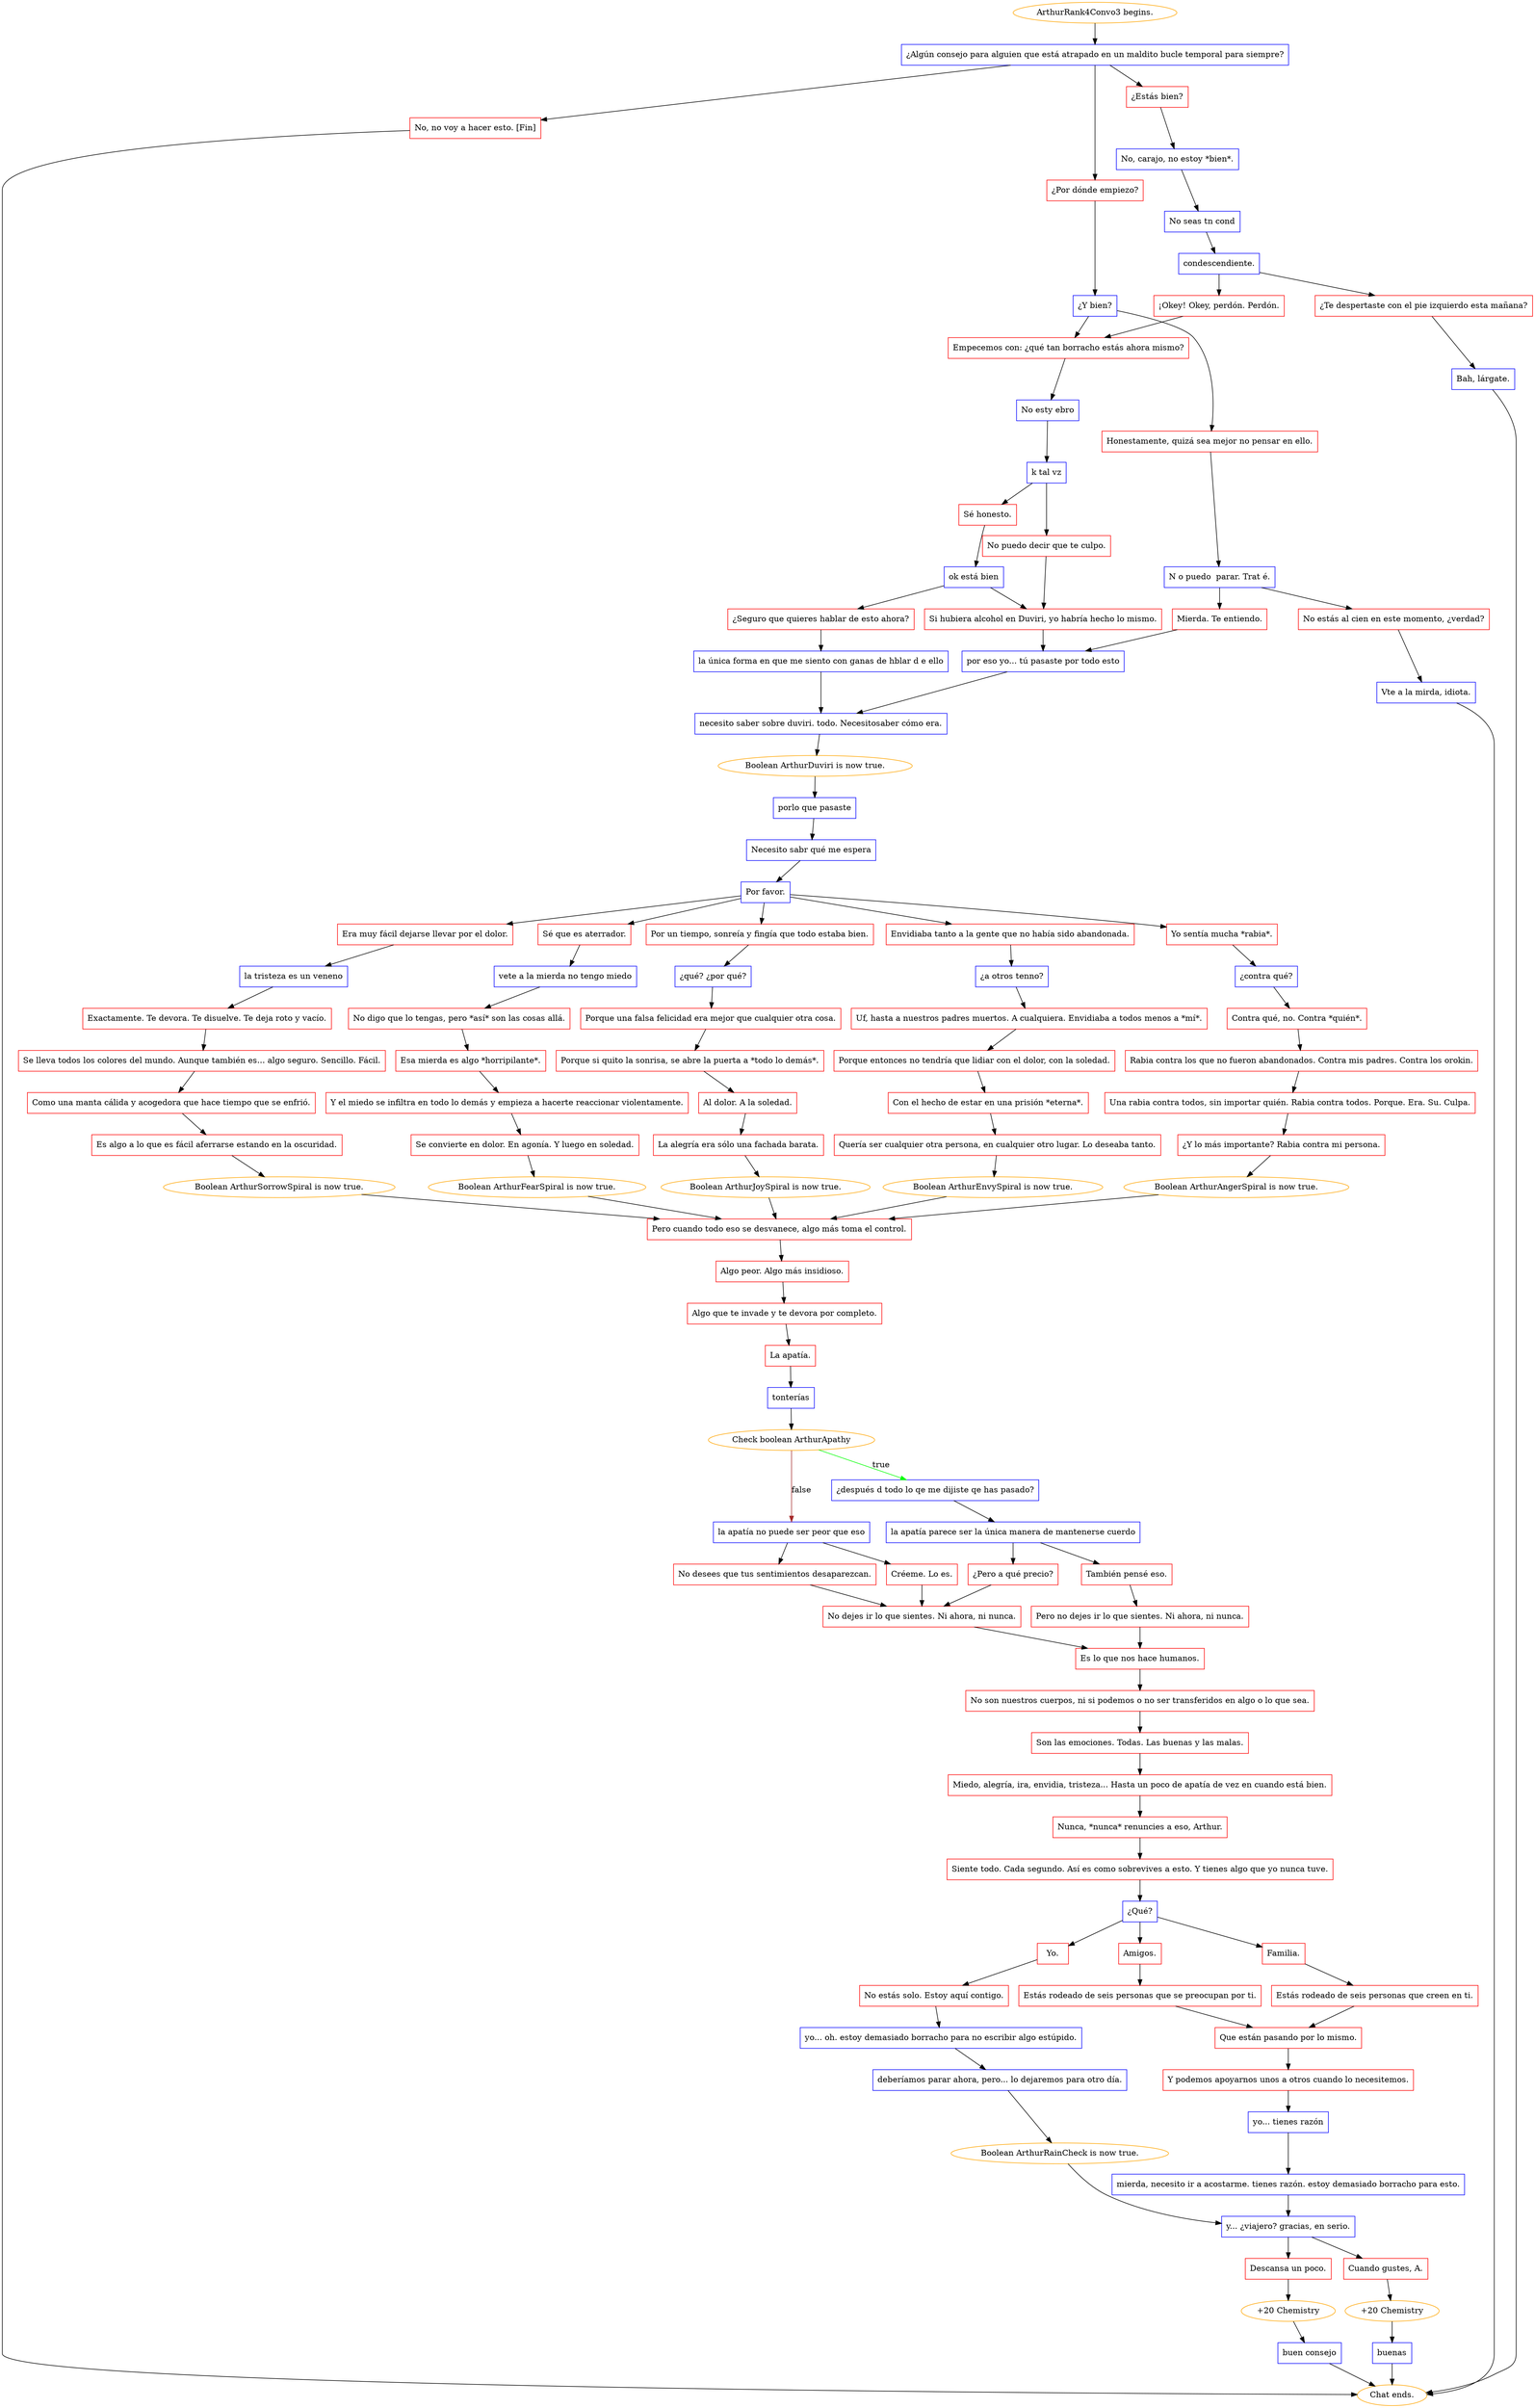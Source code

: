 digraph {
	"ArthurRank4Convo3 begins." [color=orange];
		"ArthurRank4Convo3 begins." -> j341316201;
	j341316201 [label="¿Algún consejo para alguien que está atrapado en un maldito bucle temporal para siempre?",shape=box,color=blue];
		j341316201 -> j371540760;
		j341316201 -> j3258911042;
		j341316201 -> j850171784;
	j371540760 [label="¿Estás bien?",shape=box,color=red];
		j371540760 -> j3838270593;
	j3258911042 [label="¿Por dónde empiezo?",shape=box,color=red];
		j3258911042 -> j1997999927;
	j850171784 [label="No, no voy a hacer esto. [Fin]",shape=box,color=red];
		j850171784 -> "Chat ends.";
	j3838270593 [label="No, carajo, no estoy *bien*.",shape=box,color=blue];
		j3838270593 -> j2213079227;
	j1997999927 [label="¿Y bien?",shape=box,color=blue];
		j1997999927 -> j1369305852;
		j1997999927 -> j1883050618;
	"Chat ends." [color=orange];
	j2213079227 [label="No seas tn cond",shape=box,color=blue];
		j2213079227 -> j795336110;
	j1369305852 [label="Empecemos con: ¿qué tan borracho estás ahora mismo?",shape=box,color=red];
		j1369305852 -> j585332327;
	j1883050618 [label="Honestamente, quizá sea mejor no pensar en ello.",shape=box,color=red];
		j1883050618 -> j2193195674;
	j795336110 [label="condescendiente.",shape=box,color=blue];
		j795336110 -> j945184176;
		j795336110 -> j1637277610;
	j585332327 [label="No esty ebro",shape=box,color=blue];
		j585332327 -> j2543553098;
	j2193195674 [label="N o puedo  parar. Trat é.",shape=box,color=blue];
		j2193195674 -> j2041114576;
		j2193195674 -> j2710247260;
	j945184176 [label="¿Te despertaste con el pie izquierdo esta mañana?",shape=box,color=red];
		j945184176 -> j1348408330;
	j1637277610 [label="¡Okey! Okey, perdón. Perdón.",shape=box,color=red];
		j1637277610 -> j1369305852;
	j2543553098 [label="k tal vz",shape=box,color=blue];
		j2543553098 -> j1394222757;
		j2543553098 -> j1646272411;
	j2041114576 [label="Mierda. Te entiendo.",shape=box,color=red];
		j2041114576 -> j2179107782;
	j2710247260 [label="No estás al cien en este momento, ¿verdad?",shape=box,color=red];
		j2710247260 -> j1924810836;
	j1348408330 [label="Bah, lárgate.",shape=box,color=blue];
		j1348408330 -> "Chat ends.";
	j1394222757 [label="Sé honesto.",shape=box,color=red];
		j1394222757 -> j76910561;
	j1646272411 [label="No puedo decir que te culpo.",shape=box,color=red];
		j1646272411 -> j2324451794;
	j2179107782 [label="por eso yo... tú pasaste por todo esto",shape=box,color=blue];
		j2179107782 -> j1947330328;
	j1924810836 [label="Vte a la mirda, idiota.",shape=box,color=blue];
		j1924810836 -> "Chat ends.";
	j76910561 [label="ok está bien",shape=box,color=blue];
		j76910561 -> j3413659649;
		j76910561 -> j2324451794;
	j2324451794 [label="Si hubiera alcohol en Duviri, yo habría hecho lo mismo.",shape=box,color=red];
		j2324451794 -> j2179107782;
	j1947330328 [label="necesito saber sobre duviri. todo. Necesitosaber cómo era.",shape=box,color=blue];
		j1947330328 -> j4242283696;
	j3413659649 [label="¿Seguro que quieres hablar de esto ahora?",shape=box,color=red];
		j3413659649 -> j2549335493;
	j4242283696 [label="Boolean ArthurDuviri is now true.",color=orange];
		j4242283696 -> j3851012773;
	j2549335493 [label="la única forma en que me siento con ganas de hblar d e ello",shape=box,color=blue];
		j2549335493 -> j1947330328;
	j3851012773 [label="porlo que pasaste",shape=box,color=blue];
		j3851012773 -> j848730455;
	j848730455 [label="Necesito sabr qué me espera",shape=box,color=blue];
		j848730455 -> j277384274;
	j277384274 [label="Por favor.",shape=box,color=blue];
		j277384274 -> j3757127603;
		j277384274 -> j1823489047;
		j277384274 -> j303640472;
		j277384274 -> j2216138337;
		j277384274 -> j3299318782;
	j3757127603 [label="Sé que es aterrador.",shape=box,color=red];
		j3757127603 -> j118997531;
	j1823489047 [label="Por un tiempo, sonreía y fingía que todo estaba bien.",shape=box,color=red];
		j1823489047 -> j2973137500;
	j303640472 [label="Envidiaba tanto a la gente que no había sido abandonada.",shape=box,color=red];
		j303640472 -> j1322246504;
	j2216138337 [label="Yo sentía mucha *rabia*.",shape=box,color=red];
		j2216138337 -> j910358509;
	j3299318782 [label="Era muy fácil dejarse llevar por el dolor.",shape=box,color=red];
		j3299318782 -> j2602983930;
	j118997531 [label="vete a la mierda no tengo miedo",shape=box,color=blue];
		j118997531 -> j816558377;
	j2973137500 [label="¿qué? ¿por qué?",shape=box,color=blue];
		j2973137500 -> j1597507769;
	j1322246504 [label="¿a otros tenno?",shape=box,color=blue];
		j1322246504 -> j2337485511;
	j910358509 [label="¿contra qué?",shape=box,color=blue];
		j910358509 -> j3846978234;
	j2602983930 [label="la tristeza es un veneno",shape=box,color=blue];
		j2602983930 -> j521643316;
	j816558377 [label="No digo que lo tengas, pero *así* son las cosas allá.",shape=box,color=red];
		j816558377 -> j1366416291;
	j1597507769 [label="Porque una falsa felicidad era mejor que cualquier otra cosa.",shape=box,color=red];
		j1597507769 -> j480022364;
	j2337485511 [label="Uf, hasta a nuestros padres muertos. A cualquiera. Envidiaba a todos menos a *mí*.",shape=box,color=red];
		j2337485511 -> j368683369;
	j3846978234 [label="Contra qué, no. Contra *quién*.",shape=box,color=red];
		j3846978234 -> j3486877441;
	j521643316 [label="Exactamente. Te devora. Te disuelve. Te deja roto y vacío.",shape=box,color=red];
		j521643316 -> j248038654;
	j1366416291 [label="Esa mierda es algo *horripilante*.",shape=box,color=red];
		j1366416291 -> j1326890607;
	j480022364 [label="Porque si quito la sonrisa, se abre la puerta a *todo lo demás*.",shape=box,color=red];
		j480022364 -> j2795075667;
	j368683369 [label="Porque entonces no tendría que lidiar con el dolor, con la soledad.",shape=box,color=red];
		j368683369 -> j2747411793;
	j3486877441 [label="Rabia contra los que no fueron abandonados. Contra mis padres. Contra los orokin.",shape=box,color=red];
		j3486877441 -> j358015110;
	j248038654 [label="Se lleva todos los colores del mundo. Aunque también es... algo seguro. Sencillo. Fácil.",shape=box,color=red];
		j248038654 -> j344382683;
	j1326890607 [label="Y el miedo se infiltra en todo lo demás y empieza a hacerte reaccionar violentamente.",shape=box,color=red];
		j1326890607 -> j2728920441;
	j2795075667 [label="Al dolor. A la soledad.",shape=box,color=red];
		j2795075667 -> j1673606393;
	j2747411793 [label="Con el hecho de estar en una prisión *eterna*.",shape=box,color=red];
		j2747411793 -> j305395164;
	j358015110 [label="Una rabia contra todos, sin importar quién. Rabia contra todos. Porque. Era. Su. Culpa.",shape=box,color=red];
		j358015110 -> j929442419;
	j344382683 [label="Como una manta cálida y acogedora que hace tiempo que se enfrió.",shape=box,color=red];
		j344382683 -> j31914011;
	j2728920441 [label="Se convierte en dolor. En agonía. Y luego en soledad.",shape=box,color=red];
		j2728920441 -> j4266736299;
	j1673606393 [label="La alegría era sólo una fachada barata.",shape=box,color=red];
		j1673606393 -> j2453635825;
	j305395164 [label="Quería ser cualquier otra persona, en cualquier otro lugar. Lo deseaba tanto.",shape=box,color=red];
		j305395164 -> j3796462780;
	j929442419 [label="¿Y lo más importante? Rabia contra mi persona.",shape=box,color=red];
		j929442419 -> j1677963393;
	j31914011 [label="Es algo a lo que es fácil aferrarse estando en la oscuridad.",shape=box,color=red];
		j31914011 -> j1056002959;
	j4266736299 [label="Boolean ArthurFearSpiral is now true.",color=orange];
		j4266736299 -> j2525882652;
	j2453635825 [label="Boolean ArthurJoySpiral is now true.",color=orange];
		j2453635825 -> j2525882652;
	j3796462780 [label="Boolean ArthurEnvySpiral is now true.",color=orange];
		j3796462780 -> j2525882652;
	j1677963393 [label="Boolean ArthurAngerSpiral is now true.",color=orange];
		j1677963393 -> j2525882652;
	j1056002959 [label="Boolean ArthurSorrowSpiral is now true.",color=orange];
		j1056002959 -> j2525882652;
	j2525882652 [label="Pero cuando todo eso se desvanece, algo más toma el control.",shape=box,color=red];
		j2525882652 -> j581513127;
	j581513127 [label="Algo peor. Algo más insidioso.",shape=box,color=red];
		j581513127 -> j4201842228;
	j4201842228 [label="Algo que te invade y te devora por completo.",shape=box,color=red];
		j4201842228 -> j2283841359;
	j2283841359 [label="La apatía.",shape=box,color=red];
		j2283841359 -> j2597601574;
	j2597601574 [label="tonterías",shape=box,color=blue];
		j2597601574 -> j636424934;
	j636424934 [label="Check boolean ArthurApathy",color=orange];
		j636424934 -> j1988690220 [label=true,color=green];
		j636424934 -> j954253182 [label=false,color=brown];
	j1988690220 [label="¿después d todo lo qe me dijiste qe has pasado?",shape=box,color=blue];
		j1988690220 -> j723701253;
	j954253182 [label="la apatía no puede ser peor que eso",shape=box,color=blue];
		j954253182 -> j2432304383;
		j954253182 -> j1257467497;
	j723701253 [label="la apatía parece ser la única manera de mantenerse cuerdo",shape=box,color=blue];
		j723701253 -> j1672749741;
		j723701253 -> j3599320045;
	j2432304383 [label="Créeme. Lo es.",shape=box,color=red];
		j2432304383 -> j1557092588;
	j1257467497 [label="No desees que tus sentimientos desaparezcan.",shape=box,color=red];
		j1257467497 -> j1557092588;
	j1672749741 [label="También pensé eso.",shape=box,color=red];
		j1672749741 -> j3220731514;
	j3599320045 [label="¿Pero a qué precio?",shape=box,color=red];
		j3599320045 -> j1557092588;
	j1557092588 [label="No dejes ir lo que sientes. Ni ahora, ni nunca.",shape=box,color=red];
		j1557092588 -> j3080755067;
	j3220731514 [label="Pero no dejes ir lo que sientes. Ni ahora, ni nunca.",shape=box,color=red];
		j3220731514 -> j3080755067;
	j3080755067 [label="Es lo que nos hace humanos.",shape=box,color=red];
		j3080755067 -> j2650161448;
	j2650161448 [label="No son nuestros cuerpos, ni si podemos o no ser transferidos en algo o lo que sea.",shape=box,color=red];
		j2650161448 -> j2971587146;
	j2971587146 [label="Son las emociones. Todas. Las buenas y las malas.",shape=box,color=red];
		j2971587146 -> j229272953;
	j229272953 [label="Miedo, alegría, ira, envidia, tristeza... Hasta un poco de apatía de vez en cuando está bien.",shape=box,color=red];
		j229272953 -> j3020019170;
	j3020019170 [label="Nunca, *nunca* renuncies a eso, Arthur.",shape=box,color=red];
		j3020019170 -> j168040727;
	j168040727 [label="Siente todo. Cada segundo. Así es como sobrevives a esto. Y tienes algo que yo nunca tuve.",shape=box,color=red];
		j168040727 -> j2774531562;
	j2774531562 [label="¿Qué?",shape=box,color=blue];
		j2774531562 -> j1867289789;
		j2774531562 -> j2619526142;
		j2774531562 -> j837691300;
	j1867289789 [label="Amigos.",shape=box,color=red];
		j1867289789 -> j1307492868;
	j2619526142 [label="Familia.",shape=box,color=red];
		j2619526142 -> j4156408717;
	j837691300 [label="Yo.",shape=box,color=red];
		j837691300 -> j1694231581;
	j1307492868 [label="Estás rodeado de seis personas que se preocupan por ti.",shape=box,color=red];
		j1307492868 -> j2611152282;
	j4156408717 [label="Estás rodeado de seis personas que creen en ti.",shape=box,color=red];
		j4156408717 -> j2611152282;
	j1694231581 [label="No estás solo. Estoy aquí contigo.",shape=box,color=red];
		j1694231581 -> j598708986;
	j2611152282 [label="Que están pasando por lo mismo.",shape=box,color=red];
		j2611152282 -> j3952018050;
	j598708986 [label="yo... oh. estoy demasiado borracho para no escribir algo estúpido.",shape=box,color=blue];
		j598708986 -> j876086121;
	j3952018050 [label="Y podemos apoyarnos unos a otros cuando lo necesitemos.",shape=box,color=red];
		j3952018050 -> j3576017970;
	j876086121 [label="deberíamos parar ahora, pero... lo dejaremos para otro día.",shape=box,color=blue];
		j876086121 -> j2193438664;
	j3576017970 [label="yo... tienes razón",shape=box,color=blue];
		j3576017970 -> j2296289538;
	j2193438664 [label="Boolean ArthurRainCheck is now true.",color=orange];
		j2193438664 -> j1161253906;
	j2296289538 [label="mierda, necesito ir a acostarme. tienes razón. estoy demasiado borracho para esto.",shape=box,color=blue];
		j2296289538 -> j1161253906;
	j1161253906 [label="y... ¿viajero? gracias, en serio.",shape=box,color=blue];
		j1161253906 -> j745535370;
		j1161253906 -> j2826532312;
	j745535370 [label="Cuando gustes, A.",shape=box,color=red];
		j745535370 -> j3420370583;
	j2826532312 [label="Descansa un poco.",shape=box,color=red];
		j2826532312 -> j2138250140;
	j3420370583 [label="+20 Chemistry",color=orange];
		j3420370583 -> j3083025688;
	j2138250140 [label="+20 Chemistry",color=orange];
		j2138250140 -> j2210231935;
	j3083025688 [label="buenas",shape=box,color=blue];
		j3083025688 -> "Chat ends.";
	j2210231935 [label="buen consejo",shape=box,color=blue];
		j2210231935 -> "Chat ends.";
}